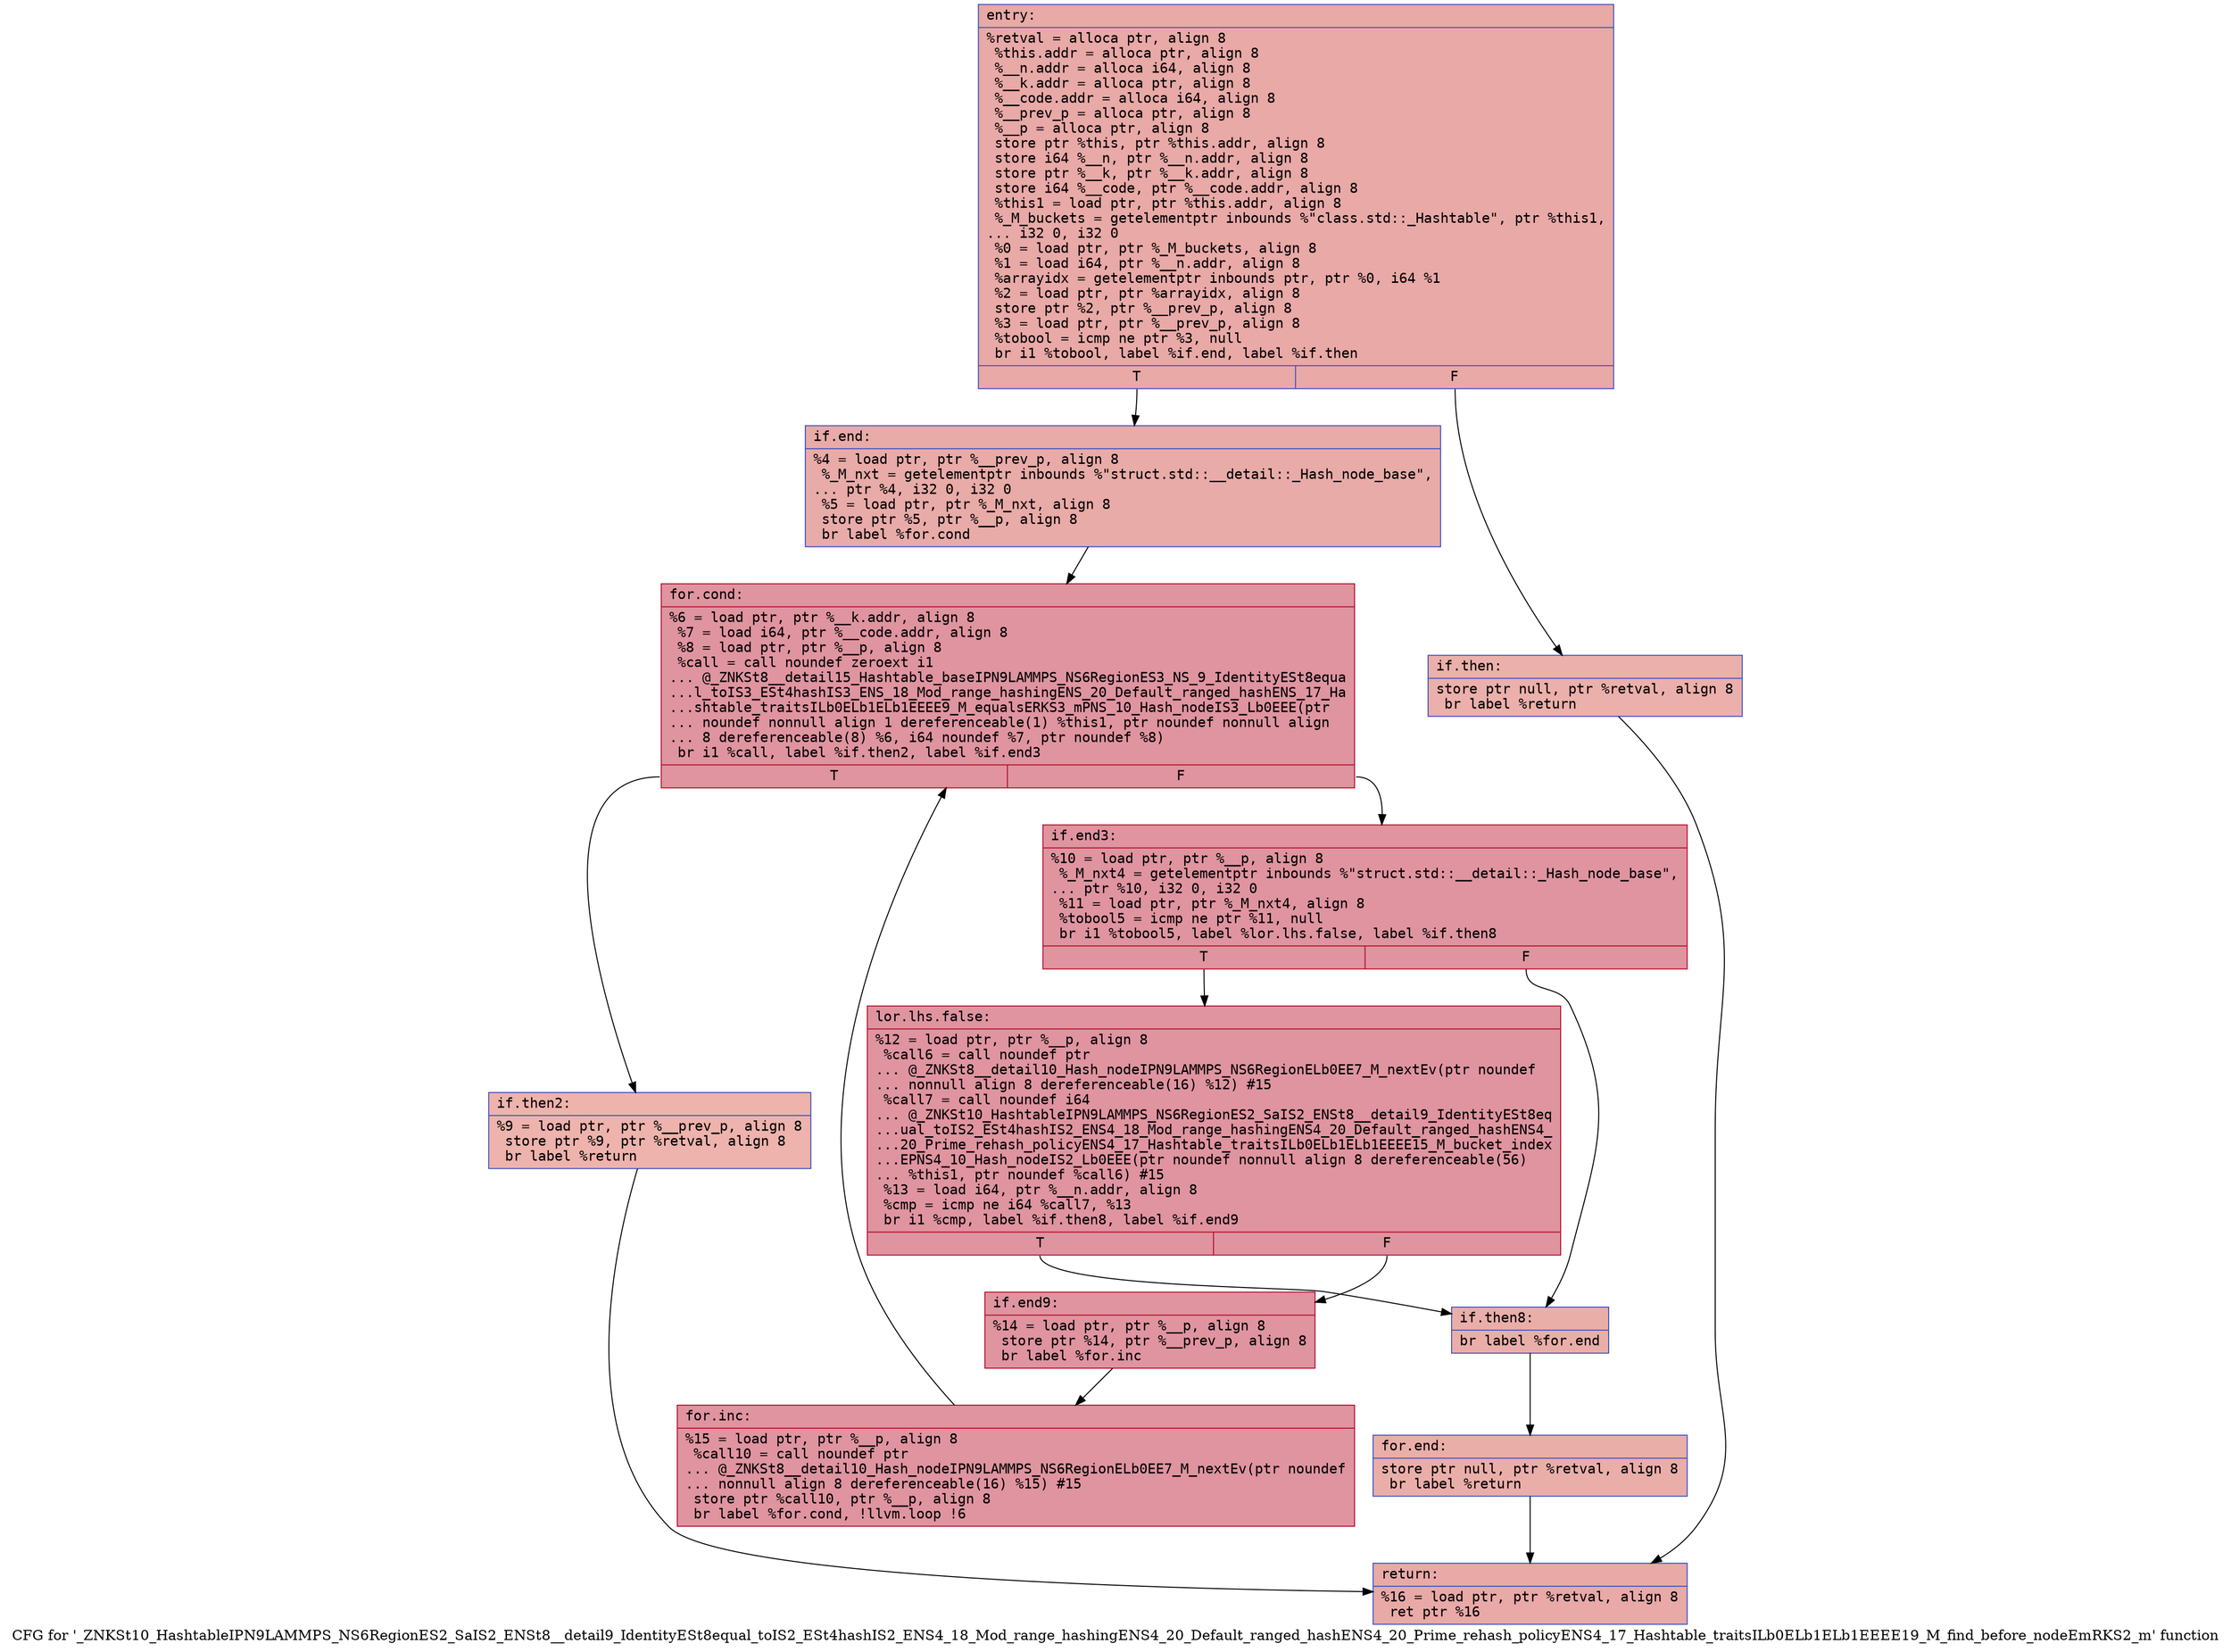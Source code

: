 digraph "CFG for '_ZNKSt10_HashtableIPN9LAMMPS_NS6RegionES2_SaIS2_ENSt8__detail9_IdentityESt8equal_toIS2_ESt4hashIS2_ENS4_18_Mod_range_hashingENS4_20_Default_ranged_hashENS4_20_Prime_rehash_policyENS4_17_Hashtable_traitsILb0ELb1ELb1EEEE19_M_find_before_nodeEmRKS2_m' function" {
	label="CFG for '_ZNKSt10_HashtableIPN9LAMMPS_NS6RegionES2_SaIS2_ENSt8__detail9_IdentityESt8equal_toIS2_ESt4hashIS2_ENS4_18_Mod_range_hashingENS4_20_Default_ranged_hashENS4_20_Prime_rehash_policyENS4_17_Hashtable_traitsILb0ELb1ELb1EEEE19_M_find_before_nodeEmRKS2_m' function";

	Node0x561837f429e0 [shape=record,color="#3d50c3ff", style=filled, fillcolor="#ca3b3770" fontname="Courier",label="{entry:\l|  %retval = alloca ptr, align 8\l  %this.addr = alloca ptr, align 8\l  %__n.addr = alloca i64, align 8\l  %__k.addr = alloca ptr, align 8\l  %__code.addr = alloca i64, align 8\l  %__prev_p = alloca ptr, align 8\l  %__p = alloca ptr, align 8\l  store ptr %this, ptr %this.addr, align 8\l  store i64 %__n, ptr %__n.addr, align 8\l  store ptr %__k, ptr %__k.addr, align 8\l  store i64 %__code, ptr %__code.addr, align 8\l  %this1 = load ptr, ptr %this.addr, align 8\l  %_M_buckets = getelementptr inbounds %\"class.std::_Hashtable\", ptr %this1,\l... i32 0, i32 0\l  %0 = load ptr, ptr %_M_buckets, align 8\l  %1 = load i64, ptr %__n.addr, align 8\l  %arrayidx = getelementptr inbounds ptr, ptr %0, i64 %1\l  %2 = load ptr, ptr %arrayidx, align 8\l  store ptr %2, ptr %__prev_p, align 8\l  %3 = load ptr, ptr %__prev_p, align 8\l  %tobool = icmp ne ptr %3, null\l  br i1 %tobool, label %if.end, label %if.then\l|{<s0>T|<s1>F}}"];
	Node0x561837f429e0:s0 -> Node0x561837f43800[tooltip="entry -> if.end\nProbability 62.50%" ];
	Node0x561837f429e0:s1 -> Node0x561837f43870[tooltip="entry -> if.then\nProbability 37.50%" ];
	Node0x561837f43870 [shape=record,color="#3d50c3ff", style=filled, fillcolor="#d24b4070" fontname="Courier",label="{if.then:\l|  store ptr null, ptr %retval, align 8\l  br label %return\l}"];
	Node0x561837f43870 -> Node0x561837f43a30[tooltip="if.then -> return\nProbability 100.00%" ];
	Node0x561837f43800 [shape=record,color="#3d50c3ff", style=filled, fillcolor="#cc403a70" fontname="Courier",label="{if.end:\l|  %4 = load ptr, ptr %__prev_p, align 8\l  %_M_nxt = getelementptr inbounds %\"struct.std::__detail::_Hash_node_base\",\l... ptr %4, i32 0, i32 0\l  %5 = load ptr, ptr %_M_nxt, align 8\l  store ptr %5, ptr %__p, align 8\l  br label %for.cond\l}"];
	Node0x561837f43800 -> Node0x561837f43d90[tooltip="if.end -> for.cond\nProbability 100.00%" ];
	Node0x561837f43d90 [shape=record,color="#b70d28ff", style=filled, fillcolor="#b70d2870" fontname="Courier",label="{for.cond:\l|  %6 = load ptr, ptr %__k.addr, align 8\l  %7 = load i64, ptr %__code.addr, align 8\l  %8 = load ptr, ptr %__p, align 8\l  %call = call noundef zeroext i1\l... @_ZNKSt8__detail15_Hashtable_baseIPN9LAMMPS_NS6RegionES3_NS_9_IdentityESt8equa\l...l_toIS3_ESt4hashIS3_ENS_18_Mod_range_hashingENS_20_Default_ranged_hashENS_17_Ha\l...shtable_traitsILb0ELb1ELb1EEEE9_M_equalsERKS3_mPNS_10_Hash_nodeIS3_Lb0EEE(ptr\l... noundef nonnull align 1 dereferenceable(1) %this1, ptr noundef nonnull align\l... 8 dereferenceable(8) %6, i64 noundef %7, ptr noundef %8)\l  br i1 %call, label %if.then2, label %if.end3\l|{<s0>T|<s1>F}}"];
	Node0x561837f43d90:s0 -> Node0x561837f44140[tooltip="for.cond -> if.then2\nProbability 3.12%" ];
	Node0x561837f43d90:s1 -> Node0x561837f44190[tooltip="for.cond -> if.end3\nProbability 96.88%" ];
	Node0x561837f44140 [shape=record,color="#3d50c3ff", style=filled, fillcolor="#d6524470" fontname="Courier",label="{if.then2:\l|  %9 = load ptr, ptr %__prev_p, align 8\l  store ptr %9, ptr %retval, align 8\l  br label %return\l}"];
	Node0x561837f44140 -> Node0x561837f43a30[tooltip="if.then2 -> return\nProbability 100.00%" ];
	Node0x561837f44190 [shape=record,color="#b70d28ff", style=filled, fillcolor="#b70d2870" fontname="Courier",label="{if.end3:\l|  %10 = load ptr, ptr %__p, align 8\l  %_M_nxt4 = getelementptr inbounds %\"struct.std::__detail::_Hash_node_base\",\l... ptr %10, i32 0, i32 0\l  %11 = load ptr, ptr %_M_nxt4, align 8\l  %tobool5 = icmp ne ptr %11, null\l  br i1 %tobool5, label %lor.lhs.false, label %if.then8\l|{<s0>T|<s1>F}}"];
	Node0x561837f44190:s0 -> Node0x561837f43280[tooltip="if.end3 -> lor.lhs.false\nProbability 96.88%" ];
	Node0x561837f44190:s1 -> Node0x561837f448d0[tooltip="if.end3 -> if.then8\nProbability 3.12%" ];
	Node0x561837f43280 [shape=record,color="#b70d28ff", style=filled, fillcolor="#b70d2870" fontname="Courier",label="{lor.lhs.false:\l|  %12 = load ptr, ptr %__p, align 8\l  %call6 = call noundef ptr\l... @_ZNKSt8__detail10_Hash_nodeIPN9LAMMPS_NS6RegionELb0EE7_M_nextEv(ptr noundef\l... nonnull align 8 dereferenceable(16) %12) #15\l  %call7 = call noundef i64\l... @_ZNKSt10_HashtableIPN9LAMMPS_NS6RegionES2_SaIS2_ENSt8__detail9_IdentityESt8eq\l...ual_toIS2_ESt4hashIS2_ENS4_18_Mod_range_hashingENS4_20_Default_ranged_hashENS4_\l...20_Prime_rehash_policyENS4_17_Hashtable_traitsILb0ELb1ELb1EEEE15_M_bucket_index\l...EPNS4_10_Hash_nodeIS2_Lb0EEE(ptr noundef nonnull align 8 dereferenceable(56)\l... %this1, ptr noundef %call6) #15\l  %13 = load i64, ptr %__n.addr, align 8\l  %cmp = icmp ne i64 %call7, %13\l  br i1 %cmp, label %if.then8, label %if.end9\l|{<s0>T|<s1>F}}"];
	Node0x561837f43280:s0 -> Node0x561837f448d0[tooltip="lor.lhs.false -> if.then8\nProbability 3.12%" ];
	Node0x561837f43280:s1 -> Node0x561837f450b0[tooltip="lor.lhs.false -> if.end9\nProbability 96.88%" ];
	Node0x561837f448d0 [shape=record,color="#3d50c3ff", style=filled, fillcolor="#d0473d70" fontname="Courier",label="{if.then8:\l|  br label %for.end\l}"];
	Node0x561837f448d0 -> Node0x561837f451d0[tooltip="if.then8 -> for.end\nProbability 100.00%" ];
	Node0x561837f450b0 [shape=record,color="#b70d28ff", style=filled, fillcolor="#b70d2870" fontname="Courier",label="{if.end9:\l|  %14 = load ptr, ptr %__p, align 8\l  store ptr %14, ptr %__prev_p, align 8\l  br label %for.inc\l}"];
	Node0x561837f450b0 -> Node0x561837f453d0[tooltip="if.end9 -> for.inc\nProbability 100.00%" ];
	Node0x561837f453d0 [shape=record,color="#b70d28ff", style=filled, fillcolor="#b70d2870" fontname="Courier",label="{for.inc:\l|  %15 = load ptr, ptr %__p, align 8\l  %call10 = call noundef ptr\l... @_ZNKSt8__detail10_Hash_nodeIPN9LAMMPS_NS6RegionELb0EE7_M_nextEv(ptr noundef\l... nonnull align 8 dereferenceable(16) %15) #15\l  store ptr %call10, ptr %__p, align 8\l  br label %for.cond, !llvm.loop !6\l}"];
	Node0x561837f453d0 -> Node0x561837f43d90[tooltip="for.inc -> for.cond\nProbability 100.00%" ];
	Node0x561837f451d0 [shape=record,color="#3d50c3ff", style=filled, fillcolor="#d0473d70" fontname="Courier",label="{for.end:\l|  store ptr null, ptr %retval, align 8\l  br label %return\l}"];
	Node0x561837f451d0 -> Node0x561837f43a30[tooltip="for.end -> return\nProbability 100.00%" ];
	Node0x561837f43a30 [shape=record,color="#3d50c3ff", style=filled, fillcolor="#ca3b3770" fontname="Courier",label="{return:\l|  %16 = load ptr, ptr %retval, align 8\l  ret ptr %16\l}"];
}
